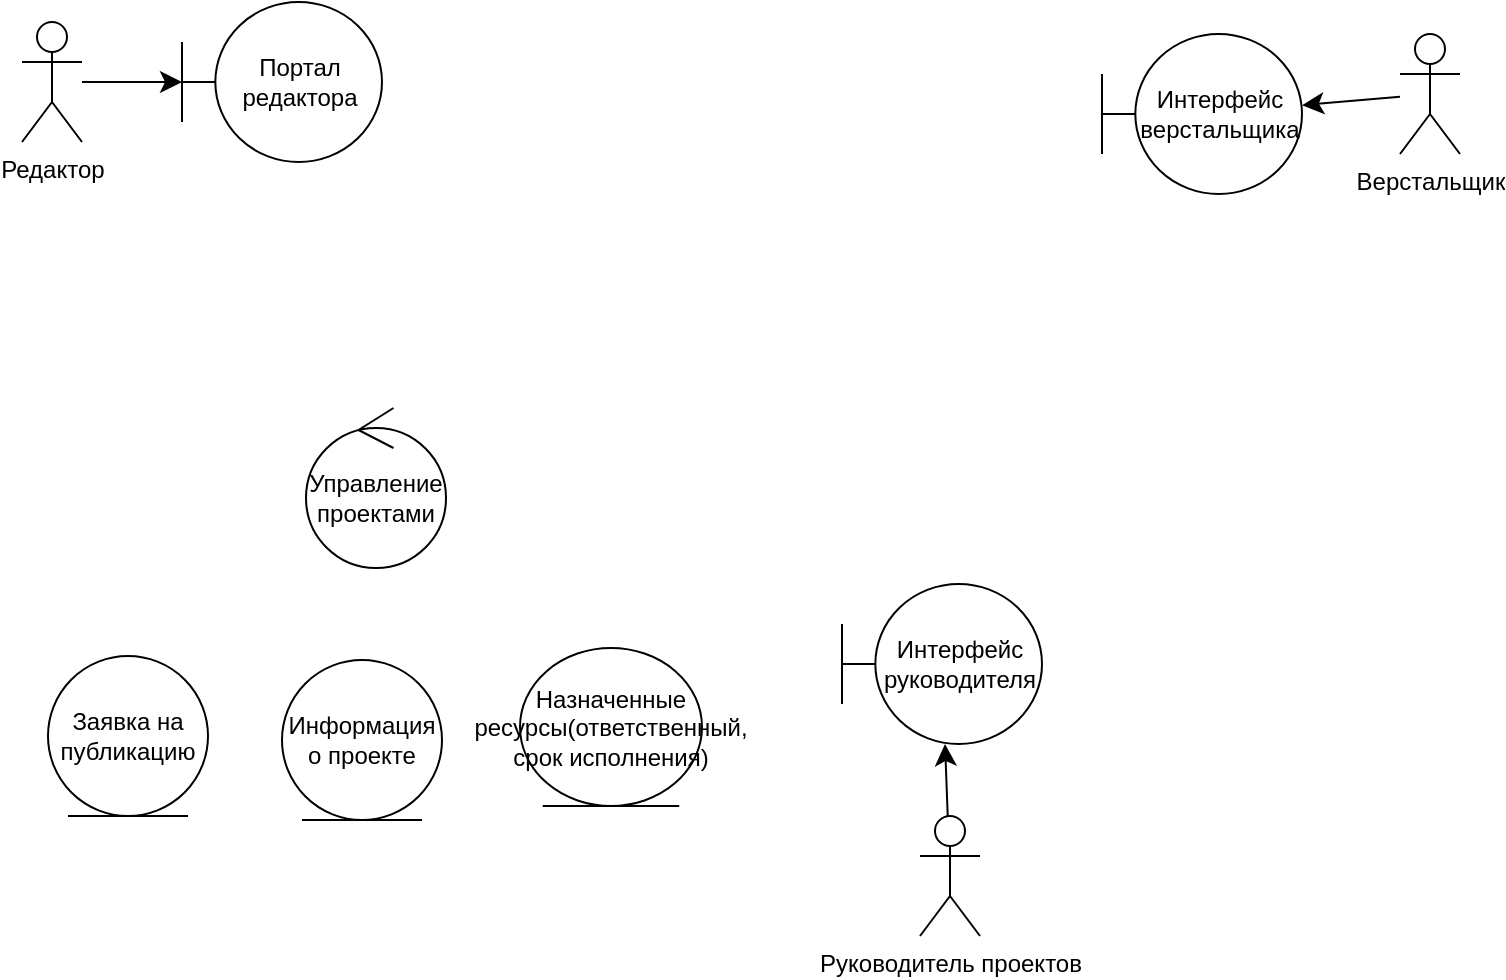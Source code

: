 <mxfile version="28.2.8">
  <diagram name="Страница — 1" id="Dmy3EzZyg0OEUsTDQze_">
    <mxGraphModel dx="1497" dy="760" grid="0" gridSize="10" guides="1" tooltips="1" connect="1" arrows="1" fold="1" page="0" pageScale="1" pageWidth="827" pageHeight="1169" math="0" shadow="0">
      <root>
        <mxCell id="0" />
        <mxCell id="1" parent="0" />
        <mxCell id="BKL7hSzqMID5r5h3rCaM-1" value="Управление проектами" style="ellipse;shape=umlControl;whiteSpace=wrap;html=1;" vertex="1" parent="1">
          <mxGeometry x="-63" y="404" width="70" height="80" as="geometry" />
        </mxCell>
        <mxCell id="BKL7hSzqMID5r5h3rCaM-2" value="Портал редактора" style="shape=umlBoundary;whiteSpace=wrap;html=1;" vertex="1" parent="1">
          <mxGeometry x="-125" y="201" width="100" height="80" as="geometry" />
        </mxCell>
        <mxCell id="BKL7hSzqMID5r5h3rCaM-3" value="Интерфейс руководителя" style="shape=umlBoundary;whiteSpace=wrap;html=1;" vertex="1" parent="1">
          <mxGeometry x="205" y="492" width="100" height="80" as="geometry" />
        </mxCell>
        <mxCell id="BKL7hSzqMID5r5h3rCaM-4" value="Заявка на публикацию" style="ellipse;shape=umlEntity;whiteSpace=wrap;html=1;" vertex="1" parent="1">
          <mxGeometry x="-192" y="528" width="80" height="80" as="geometry" />
        </mxCell>
        <mxCell id="BKL7hSzqMID5r5h3rCaM-5" value="Информация о проекте" style="ellipse;shape=umlEntity;whiteSpace=wrap;html=1;" vertex="1" parent="1">
          <mxGeometry x="-75" y="530" width="80" height="80" as="geometry" />
        </mxCell>
        <mxCell id="BKL7hSzqMID5r5h3rCaM-6" value="Назначенные ресурсы(ответственный, срок исполнения)" style="ellipse;shape=umlEntity;whiteSpace=wrap;html=1;" vertex="1" parent="1">
          <mxGeometry x="44" y="524" width="91" height="79" as="geometry" />
        </mxCell>
        <mxCell id="BKL7hSzqMID5r5h3rCaM-12" value="" style="edgeStyle=none;curved=1;rounded=0;orthogonalLoop=1;jettySize=auto;html=1;fontSize=12;startSize=8;endSize=8;" edge="1" parent="1" source="BKL7hSzqMID5r5h3rCaM-8" target="BKL7hSzqMID5r5h3rCaM-2">
          <mxGeometry relative="1" as="geometry" />
        </mxCell>
        <mxCell id="BKL7hSzqMID5r5h3rCaM-8" value="Редактор" style="shape=umlActor;verticalLabelPosition=bottom;verticalAlign=top;html=1;" vertex="1" parent="1">
          <mxGeometry x="-205" y="211" width="30" height="60" as="geometry" />
        </mxCell>
        <mxCell id="BKL7hSzqMID5r5h3rCaM-16" value="" style="edgeStyle=none;curved=1;rounded=0;orthogonalLoop=1;jettySize=auto;html=1;fontSize=12;startSize=8;endSize=8;" edge="1" parent="1" source="BKL7hSzqMID5r5h3rCaM-9" target="BKL7hSzqMID5r5h3rCaM-15">
          <mxGeometry relative="1" as="geometry" />
        </mxCell>
        <mxCell id="BKL7hSzqMID5r5h3rCaM-9" value="Верстальщик" style="shape=umlActor;verticalLabelPosition=bottom;verticalAlign=top;html=1;" vertex="1" parent="1">
          <mxGeometry x="484" y="217" width="30" height="60" as="geometry" />
        </mxCell>
        <mxCell id="BKL7hSzqMID5r5h3rCaM-14" value="" style="edgeStyle=none;curved=1;rounded=0;orthogonalLoop=1;jettySize=auto;html=1;fontSize=12;startSize=8;endSize=8;" edge="1" parent="1" source="BKL7hSzqMID5r5h3rCaM-13" target="BKL7hSzqMID5r5h3rCaM-3">
          <mxGeometry relative="1" as="geometry" />
        </mxCell>
        <mxCell id="BKL7hSzqMID5r5h3rCaM-13" value="Руководитель проектов" style="shape=umlActor;verticalLabelPosition=bottom;verticalAlign=top;html=1;" vertex="1" parent="1">
          <mxGeometry x="244" y="608" width="30" height="60" as="geometry" />
        </mxCell>
        <mxCell id="BKL7hSzqMID5r5h3rCaM-15" value="Интерфейс верстальщика" style="shape=umlBoundary;whiteSpace=wrap;html=1;" vertex="1" parent="1">
          <mxGeometry x="335" y="217" width="100" height="80" as="geometry" />
        </mxCell>
      </root>
    </mxGraphModel>
  </diagram>
</mxfile>

